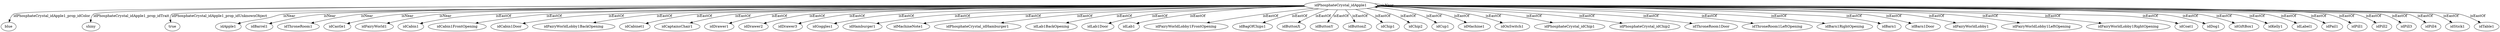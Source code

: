 digraph  {
idPhosphateCrystal_idApple1 [node_type=entity_node];
blue [node_type=property_node];
shiny [node_type=property_node];
true [node_type=property_node];
idApple1 [node_type=entity_node];
idBarrel1 [node_type=entity_node];
idThroneRoom1 [node_type=entity_node];
idCastle1 [node_type=entity_node];
idFairyWorld1 [node_type=entity_node];
idCabin1 [node_type=entity_node];
idCabin1FrontOpening [node_type=entity_node];
idCabin1Door [node_type=entity_node];
idFairyWorldLobby1BackOpening [node_type=entity_node];
idCabinet1 [node_type=entity_node];
idCaptainsChair1 [node_type=entity_node];
idDrawer1 [node_type=entity_node];
idDrawer2 [node_type=entity_node];
idDrawer3 [node_type=entity_node];
idGoggles1 [node_type=entity_node];
idHamburger1 [node_type=entity_node];
idMachineNote1 [node_type=entity_node];
idPhosphateCrystal_idHamburger1 [node_type=entity_node];
idLab1BackOpening [node_type=entity_node];
idLab1Door [node_type=entity_node];
idLab1 [node_type=entity_node];
idFairyWorldLobby1FrontOpening [node_type=entity_node];
idBagOfChips1 [node_type=entity_node];
idButtonX [node_type=entity_node];
idButtonY [node_type=entity_node];
idButtonZ [node_type=entity_node];
idChip1 [node_type=entity_node];
idChip2 [node_type=entity_node];
idCup1 [node_type=entity_node];
idMachine1 [node_type=entity_node];
idOnSwitch1 [node_type=entity_node];
idPhosphateCrystal_idChip1 [node_type=entity_node];
idPhosphateCrystal_idChip2 [node_type=entity_node];
idThroneRoom1Door [node_type=entity_node];
idThroneRoom1LeftOpening [node_type=entity_node];
idBarn1RightOpening [node_type=entity_node];
idBarn1 [node_type=entity_node];
idBarn1Door [node_type=entity_node];
idFairyWorldLobby1 [node_type=entity_node];
idFairyWorldLobby1LeftOpening [node_type=entity_node];
idFairyWorldLobby1RightOpening [node_type=entity_node];
idCoat1 [node_type=entity_node];
idDog1 [node_type=entity_node];
idGiftBox1 [node_type=entity_node];
idKelly1 [node_type=entity_node];
idLabel1 [node_type=entity_node];
idPail1 [node_type=entity_node];
idPill1 [node_type=entity_node];
idPill2 [node_type=entity_node];
idPill3 [node_type=entity_node];
idPill4 [node_type=entity_node];
idStick1 [node_type=entity_node];
idTable1 [node_type=entity_node];
idPhosphateCrystal_idApple1 -> blue  [edge_type=property, label=idPhosphateCrystal_idApple1_prop_idColor];
idPhosphateCrystal_idApple1 -> shiny  [edge_type=property, label=idPhosphateCrystal_idApple1_prop_idTrait];
idPhosphateCrystal_idApple1 -> true  [edge_type=property, label=idPhosphateCrystal_idApple1_prop_idUnknownObject];
idPhosphateCrystal_idApple1 -> idApple1  [edge_type=relationship, label=isNear];
idPhosphateCrystal_idApple1 -> idBarrel1  [edge_type=relationship, label=isNear];
idPhosphateCrystal_idApple1 -> idThroneRoom1  [edge_type=relationship, label=isNear];
idPhosphateCrystal_idApple1 -> idCastle1  [edge_type=relationship, label=isNear];
idPhosphateCrystal_idApple1 -> idFairyWorld1  [edge_type=relationship, label=isNear];
idPhosphateCrystal_idApple1 -> idPhosphateCrystal_idApple1  [edge_type=relationship, label=isNear];
idPhosphateCrystal_idApple1 -> idCabin1  [edge_type=relationship, label=isEastOf];
idPhosphateCrystal_idApple1 -> idCabin1FrontOpening  [edge_type=relationship, label=isEastOf];
idPhosphateCrystal_idApple1 -> idCabin1Door  [edge_type=relationship, label=isEastOf];
idPhosphateCrystal_idApple1 -> idFairyWorldLobby1BackOpening  [edge_type=relationship, label=isEastOf];
idPhosphateCrystal_idApple1 -> idCabinet1  [edge_type=relationship, label=isEastOf];
idPhosphateCrystal_idApple1 -> idCaptainsChair1  [edge_type=relationship, label=isEastOf];
idPhosphateCrystal_idApple1 -> idDrawer1  [edge_type=relationship, label=isEastOf];
idPhosphateCrystal_idApple1 -> idDrawer2  [edge_type=relationship, label=isEastOf];
idPhosphateCrystal_idApple1 -> idDrawer3  [edge_type=relationship, label=isEastOf];
idPhosphateCrystal_idApple1 -> idGoggles1  [edge_type=relationship, label=isEastOf];
idPhosphateCrystal_idApple1 -> idHamburger1  [edge_type=relationship, label=isEastOf];
idPhosphateCrystal_idApple1 -> idMachineNote1  [edge_type=relationship, label=isEastOf];
idPhosphateCrystal_idApple1 -> idPhosphateCrystal_idHamburger1  [edge_type=relationship, label=isEastOf];
idPhosphateCrystal_idApple1 -> idLab1BackOpening  [edge_type=relationship, label=isEastOf];
idPhosphateCrystal_idApple1 -> idLab1Door  [edge_type=relationship, label=isEastOf];
idPhosphateCrystal_idApple1 -> idLab1  [edge_type=relationship, label=isEastOf];
idPhosphateCrystal_idApple1 -> idFairyWorldLobby1FrontOpening  [edge_type=relationship, label=isEastOf];
idPhosphateCrystal_idApple1 -> idBagOfChips1  [edge_type=relationship, label=isEastOf];
idPhosphateCrystal_idApple1 -> idButtonX  [edge_type=relationship, label=isEastOf];
idPhosphateCrystal_idApple1 -> idButtonY  [edge_type=relationship, label=isEastOf];
idPhosphateCrystal_idApple1 -> idButtonZ  [edge_type=relationship, label=isEastOf];
idPhosphateCrystal_idApple1 -> idChip1  [edge_type=relationship, label=isEastOf];
idPhosphateCrystal_idApple1 -> idChip2  [edge_type=relationship, label=isEastOf];
idPhosphateCrystal_idApple1 -> idCup1  [edge_type=relationship, label=isEastOf];
idPhosphateCrystal_idApple1 -> idMachine1  [edge_type=relationship, label=isEastOf];
idPhosphateCrystal_idApple1 -> idOnSwitch1  [edge_type=relationship, label=isEastOf];
idPhosphateCrystal_idApple1 -> idPhosphateCrystal_idChip1  [edge_type=relationship, label=isEastOf];
idPhosphateCrystal_idApple1 -> idPhosphateCrystal_idChip2  [edge_type=relationship, label=isEastOf];
idPhosphateCrystal_idApple1 -> idThroneRoom1Door  [edge_type=relationship, label=isEastOf];
idPhosphateCrystal_idApple1 -> idThroneRoom1LeftOpening  [edge_type=relationship, label=isEastOf];
idPhosphateCrystal_idApple1 -> idBarn1RightOpening  [edge_type=relationship, label=isEastOf];
idPhosphateCrystal_idApple1 -> idBarn1  [edge_type=relationship, label=isEastOf];
idPhosphateCrystal_idApple1 -> idBarn1Door  [edge_type=relationship, label=isEastOf];
idPhosphateCrystal_idApple1 -> idFairyWorldLobby1  [edge_type=relationship, label=isEastOf];
idPhosphateCrystal_idApple1 -> idFairyWorldLobby1LeftOpening  [edge_type=relationship, label=isEastOf];
idPhosphateCrystal_idApple1 -> idFairyWorldLobby1RightOpening  [edge_type=relationship, label=isEastOf];
idPhosphateCrystal_idApple1 -> idCoat1  [edge_type=relationship, label=isEastOf];
idPhosphateCrystal_idApple1 -> idDog1  [edge_type=relationship, label=isEastOf];
idPhosphateCrystal_idApple1 -> idGiftBox1  [edge_type=relationship, label=isEastOf];
idPhosphateCrystal_idApple1 -> idKelly1  [edge_type=relationship, label=isEastOf];
idPhosphateCrystal_idApple1 -> idLabel1  [edge_type=relationship, label=isEastOf];
idPhosphateCrystal_idApple1 -> idPail1  [edge_type=relationship, label=isEastOf];
idPhosphateCrystal_idApple1 -> idPill1  [edge_type=relationship, label=isEastOf];
idPhosphateCrystal_idApple1 -> idPill2  [edge_type=relationship, label=isEastOf];
idPhosphateCrystal_idApple1 -> idPill3  [edge_type=relationship, label=isEastOf];
idPhosphateCrystal_idApple1 -> idPill4  [edge_type=relationship, label=isEastOf];
idPhosphateCrystal_idApple1 -> idStick1  [edge_type=relationship, label=isEastOf];
idPhosphateCrystal_idApple1 -> idTable1  [edge_type=relationship, label=isEastOf];
}
